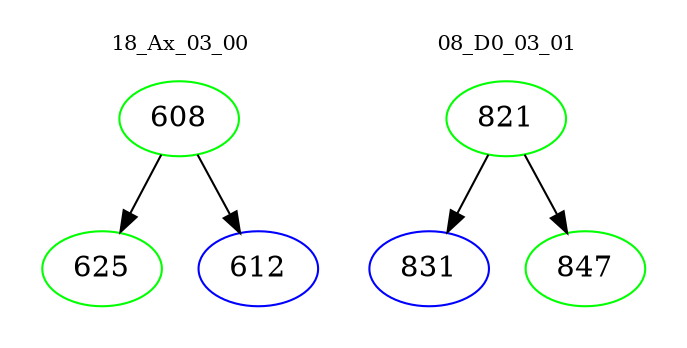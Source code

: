 digraph{
subgraph cluster_0 {
color = white
label = "18_Ax_03_00";
fontsize=10;
T0_608 [label="608", color="green"]
T0_608 -> T0_625 [color="black"]
T0_625 [label="625", color="green"]
T0_608 -> T0_612 [color="black"]
T0_612 [label="612", color="blue"]
}
subgraph cluster_1 {
color = white
label = "08_D0_03_01";
fontsize=10;
T1_821 [label="821", color="green"]
T1_821 -> T1_831 [color="black"]
T1_831 [label="831", color="blue"]
T1_821 -> T1_847 [color="black"]
T1_847 [label="847", color="green"]
}
}
